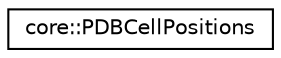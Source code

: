 digraph "Graphical Class Hierarchy"
{
 // LATEX_PDF_SIZE
  edge [fontname="Helvetica",fontsize="10",labelfontname="Helvetica",labelfontsize="10"];
  node [fontname="Helvetica",fontsize="10",shape=record];
  rankdir="LR";
  Node0 [label="core::PDBCellPositions",height=0.2,width=0.4,color="black", fillcolor="white", style="filled",URL="$dc/d82/structcore_1_1PDBCellPositions.html",tooltip=" "];
}

